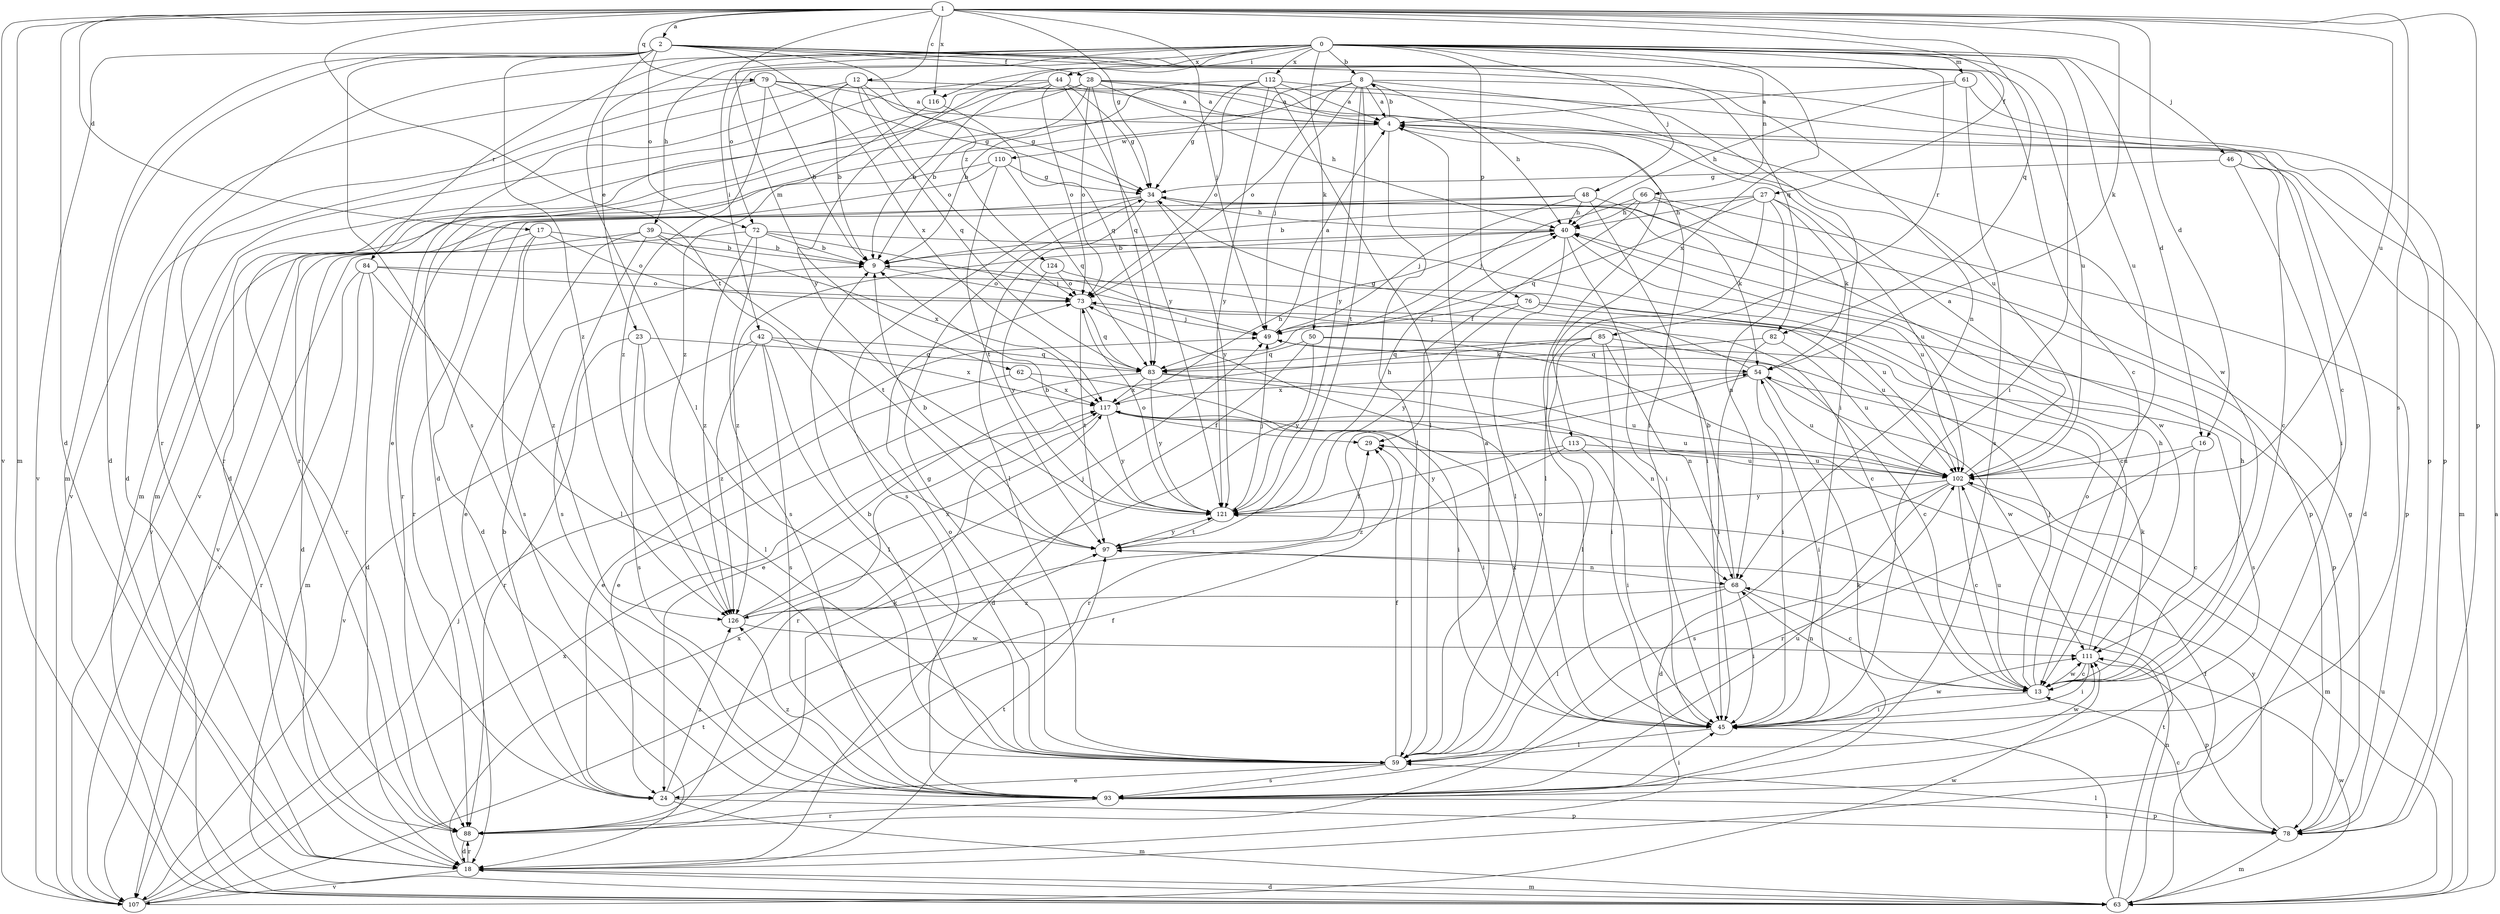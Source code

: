 strict digraph  {
0;
1;
2;
4;
8;
9;
12;
13;
16;
17;
18;
23;
24;
27;
28;
29;
34;
39;
40;
42;
44;
45;
46;
48;
49;
50;
54;
59;
61;
62;
63;
66;
68;
72;
73;
76;
78;
79;
82;
83;
84;
85;
88;
93;
97;
102;
107;
110;
111;
112;
113;
116;
117;
121;
124;
126;
0 -> 8  [label=b];
0 -> 16  [label=d];
0 -> 23  [label=e];
0 -> 39  [label=h];
0 -> 42  [label=i];
0 -> 44  [label=i];
0 -> 45  [label=i];
0 -> 46  [label=j];
0 -> 48  [label=j];
0 -> 50  [label=k];
0 -> 61  [label=m];
0 -> 66  [label=n];
0 -> 72  [label=o];
0 -> 76  [label=p];
0 -> 84  [label=r];
0 -> 85  [label=r];
0 -> 88  [label=r];
0 -> 102  [label=u];
0 -> 112  [label=x];
0 -> 113  [label=x];
0 -> 116  [label=x];
0 -> 121  [label=y];
1 -> 2  [label=a];
1 -> 12  [label=c];
1 -> 16  [label=d];
1 -> 17  [label=d];
1 -> 18  [label=d];
1 -> 27  [label=f];
1 -> 34  [label=g];
1 -> 49  [label=j];
1 -> 54  [label=k];
1 -> 62  [label=m];
1 -> 63  [label=m];
1 -> 78  [label=p];
1 -> 79  [label=q];
1 -> 82  [label=q];
1 -> 93  [label=s];
1 -> 97  [label=t];
1 -> 102  [label=u];
1 -> 107  [label=v];
1 -> 116  [label=x];
2 -> 13  [label=c];
2 -> 18  [label=d];
2 -> 28  [label=f];
2 -> 59  [label=l];
2 -> 63  [label=m];
2 -> 68  [label=n];
2 -> 72  [label=o];
2 -> 82  [label=q];
2 -> 93  [label=s];
2 -> 102  [label=u];
2 -> 107  [label=v];
2 -> 117  [label=x];
2 -> 124  [label=z];
2 -> 126  [label=z];
4 -> 8  [label=b];
4 -> 45  [label=i];
4 -> 59  [label=l];
4 -> 63  [label=m];
4 -> 110  [label=w];
8 -> 4  [label=a];
8 -> 13  [label=c];
8 -> 18  [label=d];
8 -> 40  [label=h];
8 -> 45  [label=i];
8 -> 49  [label=j];
8 -> 73  [label=o];
8 -> 97  [label=t];
8 -> 107  [label=v];
8 -> 121  [label=y];
9 -> 73  [label=o];
12 -> 4  [label=a];
12 -> 9  [label=b];
12 -> 18  [label=d];
12 -> 24  [label=e];
12 -> 34  [label=g];
12 -> 73  [label=o];
12 -> 83  [label=q];
13 -> 40  [label=h];
13 -> 45  [label=i];
13 -> 49  [label=j];
13 -> 54  [label=k];
13 -> 68  [label=n];
13 -> 73  [label=o];
13 -> 102  [label=u];
13 -> 111  [label=w];
16 -> 13  [label=c];
16 -> 88  [label=r];
16 -> 102  [label=u];
17 -> 9  [label=b];
17 -> 73  [label=o];
17 -> 88  [label=r];
17 -> 93  [label=s];
17 -> 126  [label=z];
18 -> 63  [label=m];
18 -> 88  [label=r];
18 -> 97  [label=t];
18 -> 107  [label=v];
18 -> 117  [label=x];
23 -> 59  [label=l];
23 -> 83  [label=q];
23 -> 88  [label=r];
23 -> 93  [label=s];
24 -> 9  [label=b];
24 -> 29  [label=f];
24 -> 63  [label=m];
24 -> 78  [label=p];
24 -> 126  [label=z];
27 -> 9  [label=b];
27 -> 40  [label=h];
27 -> 54  [label=k];
27 -> 59  [label=l];
27 -> 68  [label=n];
27 -> 83  [label=q];
27 -> 102  [label=u];
28 -> 4  [label=a];
28 -> 9  [label=b];
28 -> 40  [label=h];
28 -> 45  [label=i];
28 -> 63  [label=m];
28 -> 73  [label=o];
28 -> 83  [label=q];
28 -> 88  [label=r];
28 -> 102  [label=u];
29 -> 102  [label=u];
34 -> 40  [label=h];
34 -> 59  [label=l];
34 -> 78  [label=p];
34 -> 88  [label=r];
34 -> 93  [label=s];
34 -> 121  [label=y];
39 -> 9  [label=b];
39 -> 18  [label=d];
39 -> 24  [label=e];
39 -> 93  [label=s];
39 -> 97  [label=t];
39 -> 117  [label=x];
40 -> 9  [label=b];
40 -> 45  [label=i];
40 -> 59  [label=l];
40 -> 102  [label=u];
40 -> 126  [label=z];
42 -> 59  [label=l];
42 -> 83  [label=q];
42 -> 93  [label=s];
42 -> 107  [label=v];
42 -> 117  [label=x];
42 -> 126  [label=z];
44 -> 4  [label=a];
44 -> 9  [label=b];
44 -> 18  [label=d];
44 -> 34  [label=g];
44 -> 63  [label=m];
44 -> 73  [label=o];
44 -> 121  [label=y];
45 -> 59  [label=l];
45 -> 73  [label=o];
45 -> 111  [label=w];
45 -> 117  [label=x];
46 -> 13  [label=c];
46 -> 18  [label=d];
46 -> 34  [label=g];
46 -> 45  [label=i];
48 -> 18  [label=d];
48 -> 40  [label=h];
48 -> 45  [label=i];
48 -> 49  [label=j];
48 -> 54  [label=k];
48 -> 107  [label=v];
49 -> 4  [label=a];
49 -> 54  [label=k];
50 -> 18  [label=d];
50 -> 45  [label=i];
50 -> 83  [label=q];
50 -> 93  [label=s];
50 -> 121  [label=y];
54 -> 34  [label=g];
54 -> 45  [label=i];
54 -> 88  [label=r];
54 -> 102  [label=u];
54 -> 111  [label=w];
54 -> 117  [label=x];
59 -> 4  [label=a];
59 -> 9  [label=b];
59 -> 24  [label=e];
59 -> 29  [label=f];
59 -> 34  [label=g];
59 -> 73  [label=o];
59 -> 93  [label=s];
59 -> 111  [label=w];
61 -> 4  [label=a];
61 -> 40  [label=h];
61 -> 78  [label=p];
61 -> 93  [label=s];
62 -> 24  [label=e];
62 -> 45  [label=i];
62 -> 117  [label=x];
63 -> 4  [label=a];
63 -> 18  [label=d];
63 -> 29  [label=f];
63 -> 45  [label=i];
63 -> 68  [label=n];
63 -> 97  [label=t];
63 -> 102  [label=u];
63 -> 111  [label=w];
66 -> 29  [label=f];
66 -> 40  [label=h];
66 -> 49  [label=j];
66 -> 78  [label=p];
66 -> 111  [label=w];
68 -> 9  [label=b];
68 -> 13  [label=c];
68 -> 45  [label=i];
68 -> 59  [label=l];
68 -> 126  [label=z];
72 -> 9  [label=b];
72 -> 13  [label=c];
72 -> 49  [label=j];
72 -> 93  [label=s];
72 -> 107  [label=v];
72 -> 126  [label=z];
73 -> 49  [label=j];
73 -> 83  [label=q];
73 -> 97  [label=t];
76 -> 49  [label=j];
76 -> 78  [label=p];
76 -> 102  [label=u];
76 -> 121  [label=y];
78 -> 13  [label=c];
78 -> 34  [label=g];
78 -> 59  [label=l];
78 -> 63  [label=m];
78 -> 121  [label=y];
79 -> 4  [label=a];
79 -> 9  [label=b];
79 -> 34  [label=g];
79 -> 88  [label=r];
79 -> 107  [label=v];
79 -> 111  [label=w];
79 -> 126  [label=z];
82 -> 45  [label=i];
82 -> 83  [label=q];
82 -> 102  [label=u];
83 -> 24  [label=e];
83 -> 68  [label=n];
83 -> 102  [label=u];
83 -> 117  [label=x];
83 -> 121  [label=y];
84 -> 18  [label=d];
84 -> 59  [label=l];
84 -> 63  [label=m];
84 -> 73  [label=o];
84 -> 102  [label=u];
84 -> 107  [label=r];
85 -> 13  [label=c];
85 -> 24  [label=e];
85 -> 45  [label=i];
85 -> 59  [label=l];
85 -> 68  [label=n];
85 -> 83  [label=q];
88 -> 18  [label=d];
88 -> 54  [label=k];
93 -> 45  [label=i];
93 -> 54  [label=k];
93 -> 78  [label=p];
93 -> 88  [label=r];
93 -> 102  [label=u];
93 -> 126  [label=z];
97 -> 9  [label=b];
97 -> 29  [label=f];
97 -> 68  [label=n];
97 -> 121  [label=y];
102 -> 4  [label=a];
102 -> 13  [label=c];
102 -> 18  [label=d];
102 -> 63  [label=m];
102 -> 93  [label=s];
102 -> 121  [label=y];
107 -> 49  [label=j];
107 -> 97  [label=t];
107 -> 111  [label=w];
107 -> 117  [label=x];
110 -> 34  [label=g];
110 -> 83  [label=q];
110 -> 88  [label=r];
110 -> 97  [label=t];
110 -> 107  [label=v];
111 -> 13  [label=c];
111 -> 40  [label=h];
111 -> 45  [label=i];
111 -> 78  [label=p];
112 -> 4  [label=a];
112 -> 9  [label=b];
112 -> 34  [label=g];
112 -> 59  [label=l];
112 -> 73  [label=o];
112 -> 78  [label=p];
112 -> 121  [label=y];
113 -> 45  [label=i];
113 -> 102  [label=u];
113 -> 121  [label=y];
113 -> 126  [label=z];
116 -> 83  [label=q];
116 -> 126  [label=z];
117 -> 29  [label=f];
117 -> 40  [label=h];
117 -> 45  [label=i];
117 -> 88  [label=r];
117 -> 102  [label=u];
117 -> 121  [label=y];
121 -> 9  [label=b];
121 -> 40  [label=h];
121 -> 49  [label=j];
121 -> 73  [label=o];
121 -> 97  [label=t];
124 -> 13  [label=c];
124 -> 73  [label=o];
124 -> 121  [label=y];
126 -> 49  [label=j];
126 -> 111  [label=w];
126 -> 117  [label=x];
}
